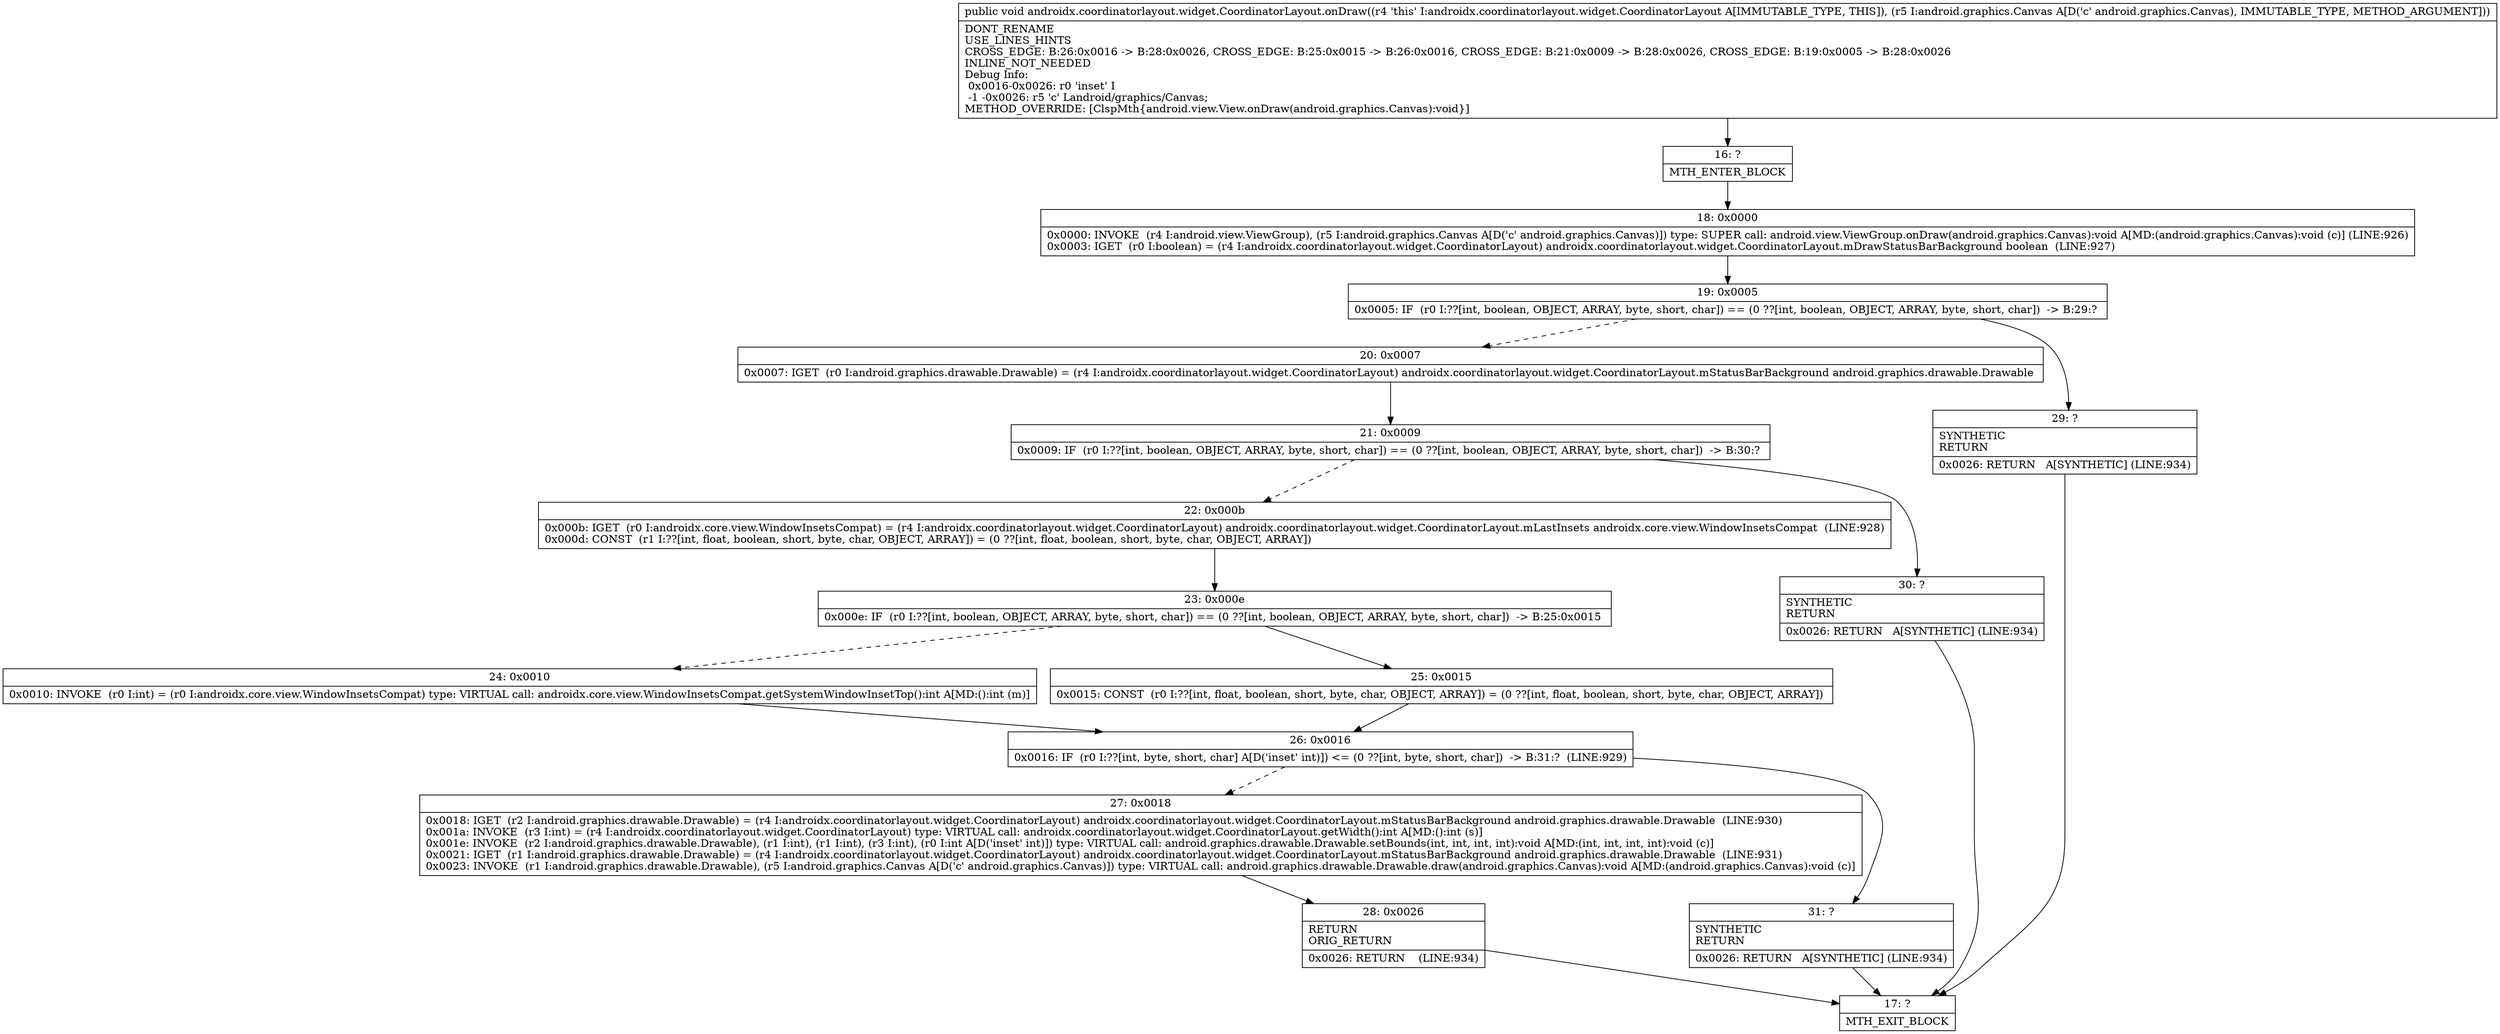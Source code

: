 digraph "CFG forandroidx.coordinatorlayout.widget.CoordinatorLayout.onDraw(Landroid\/graphics\/Canvas;)V" {
Node_16 [shape=record,label="{16\:\ ?|MTH_ENTER_BLOCK\l}"];
Node_18 [shape=record,label="{18\:\ 0x0000|0x0000: INVOKE  (r4 I:android.view.ViewGroup), (r5 I:android.graphics.Canvas A[D('c' android.graphics.Canvas)]) type: SUPER call: android.view.ViewGroup.onDraw(android.graphics.Canvas):void A[MD:(android.graphics.Canvas):void (c)] (LINE:926)\l0x0003: IGET  (r0 I:boolean) = (r4 I:androidx.coordinatorlayout.widget.CoordinatorLayout) androidx.coordinatorlayout.widget.CoordinatorLayout.mDrawStatusBarBackground boolean  (LINE:927)\l}"];
Node_19 [shape=record,label="{19\:\ 0x0005|0x0005: IF  (r0 I:??[int, boolean, OBJECT, ARRAY, byte, short, char]) == (0 ??[int, boolean, OBJECT, ARRAY, byte, short, char])  \-\> B:29:? \l}"];
Node_20 [shape=record,label="{20\:\ 0x0007|0x0007: IGET  (r0 I:android.graphics.drawable.Drawable) = (r4 I:androidx.coordinatorlayout.widget.CoordinatorLayout) androidx.coordinatorlayout.widget.CoordinatorLayout.mStatusBarBackground android.graphics.drawable.Drawable \l}"];
Node_21 [shape=record,label="{21\:\ 0x0009|0x0009: IF  (r0 I:??[int, boolean, OBJECT, ARRAY, byte, short, char]) == (0 ??[int, boolean, OBJECT, ARRAY, byte, short, char])  \-\> B:30:? \l}"];
Node_22 [shape=record,label="{22\:\ 0x000b|0x000b: IGET  (r0 I:androidx.core.view.WindowInsetsCompat) = (r4 I:androidx.coordinatorlayout.widget.CoordinatorLayout) androidx.coordinatorlayout.widget.CoordinatorLayout.mLastInsets androidx.core.view.WindowInsetsCompat  (LINE:928)\l0x000d: CONST  (r1 I:??[int, float, boolean, short, byte, char, OBJECT, ARRAY]) = (0 ??[int, float, boolean, short, byte, char, OBJECT, ARRAY]) \l}"];
Node_23 [shape=record,label="{23\:\ 0x000e|0x000e: IF  (r0 I:??[int, boolean, OBJECT, ARRAY, byte, short, char]) == (0 ??[int, boolean, OBJECT, ARRAY, byte, short, char])  \-\> B:25:0x0015 \l}"];
Node_24 [shape=record,label="{24\:\ 0x0010|0x0010: INVOKE  (r0 I:int) = (r0 I:androidx.core.view.WindowInsetsCompat) type: VIRTUAL call: androidx.core.view.WindowInsetsCompat.getSystemWindowInsetTop():int A[MD:():int (m)]\l}"];
Node_26 [shape=record,label="{26\:\ 0x0016|0x0016: IF  (r0 I:??[int, byte, short, char] A[D('inset' int)]) \<= (0 ??[int, byte, short, char])  \-\> B:31:?  (LINE:929)\l}"];
Node_27 [shape=record,label="{27\:\ 0x0018|0x0018: IGET  (r2 I:android.graphics.drawable.Drawable) = (r4 I:androidx.coordinatorlayout.widget.CoordinatorLayout) androidx.coordinatorlayout.widget.CoordinatorLayout.mStatusBarBackground android.graphics.drawable.Drawable  (LINE:930)\l0x001a: INVOKE  (r3 I:int) = (r4 I:androidx.coordinatorlayout.widget.CoordinatorLayout) type: VIRTUAL call: androidx.coordinatorlayout.widget.CoordinatorLayout.getWidth():int A[MD:():int (s)]\l0x001e: INVOKE  (r2 I:android.graphics.drawable.Drawable), (r1 I:int), (r1 I:int), (r3 I:int), (r0 I:int A[D('inset' int)]) type: VIRTUAL call: android.graphics.drawable.Drawable.setBounds(int, int, int, int):void A[MD:(int, int, int, int):void (c)]\l0x0021: IGET  (r1 I:android.graphics.drawable.Drawable) = (r4 I:androidx.coordinatorlayout.widget.CoordinatorLayout) androidx.coordinatorlayout.widget.CoordinatorLayout.mStatusBarBackground android.graphics.drawable.Drawable  (LINE:931)\l0x0023: INVOKE  (r1 I:android.graphics.drawable.Drawable), (r5 I:android.graphics.Canvas A[D('c' android.graphics.Canvas)]) type: VIRTUAL call: android.graphics.drawable.Drawable.draw(android.graphics.Canvas):void A[MD:(android.graphics.Canvas):void (c)]\l}"];
Node_28 [shape=record,label="{28\:\ 0x0026|RETURN\lORIG_RETURN\l|0x0026: RETURN    (LINE:934)\l}"];
Node_17 [shape=record,label="{17\:\ ?|MTH_EXIT_BLOCK\l}"];
Node_31 [shape=record,label="{31\:\ ?|SYNTHETIC\lRETURN\l|0x0026: RETURN   A[SYNTHETIC] (LINE:934)\l}"];
Node_25 [shape=record,label="{25\:\ 0x0015|0x0015: CONST  (r0 I:??[int, float, boolean, short, byte, char, OBJECT, ARRAY]) = (0 ??[int, float, boolean, short, byte, char, OBJECT, ARRAY]) \l}"];
Node_30 [shape=record,label="{30\:\ ?|SYNTHETIC\lRETURN\l|0x0026: RETURN   A[SYNTHETIC] (LINE:934)\l}"];
Node_29 [shape=record,label="{29\:\ ?|SYNTHETIC\lRETURN\l|0x0026: RETURN   A[SYNTHETIC] (LINE:934)\l}"];
MethodNode[shape=record,label="{public void androidx.coordinatorlayout.widget.CoordinatorLayout.onDraw((r4 'this' I:androidx.coordinatorlayout.widget.CoordinatorLayout A[IMMUTABLE_TYPE, THIS]), (r5 I:android.graphics.Canvas A[D('c' android.graphics.Canvas), IMMUTABLE_TYPE, METHOD_ARGUMENT]))  | DONT_RENAME\lUSE_LINES_HINTS\lCROSS_EDGE: B:26:0x0016 \-\> B:28:0x0026, CROSS_EDGE: B:25:0x0015 \-\> B:26:0x0016, CROSS_EDGE: B:21:0x0009 \-\> B:28:0x0026, CROSS_EDGE: B:19:0x0005 \-\> B:28:0x0026\lINLINE_NOT_NEEDED\lDebug Info:\l  0x0016\-0x0026: r0 'inset' I\l  \-1 \-0x0026: r5 'c' Landroid\/graphics\/Canvas;\lMETHOD_OVERRIDE: [ClspMth\{android.view.View.onDraw(android.graphics.Canvas):void\}]\l}"];
MethodNode -> Node_16;Node_16 -> Node_18;
Node_18 -> Node_19;
Node_19 -> Node_20[style=dashed];
Node_19 -> Node_29;
Node_20 -> Node_21;
Node_21 -> Node_22[style=dashed];
Node_21 -> Node_30;
Node_22 -> Node_23;
Node_23 -> Node_24[style=dashed];
Node_23 -> Node_25;
Node_24 -> Node_26;
Node_26 -> Node_27[style=dashed];
Node_26 -> Node_31;
Node_27 -> Node_28;
Node_28 -> Node_17;
Node_31 -> Node_17;
Node_25 -> Node_26;
Node_30 -> Node_17;
Node_29 -> Node_17;
}


